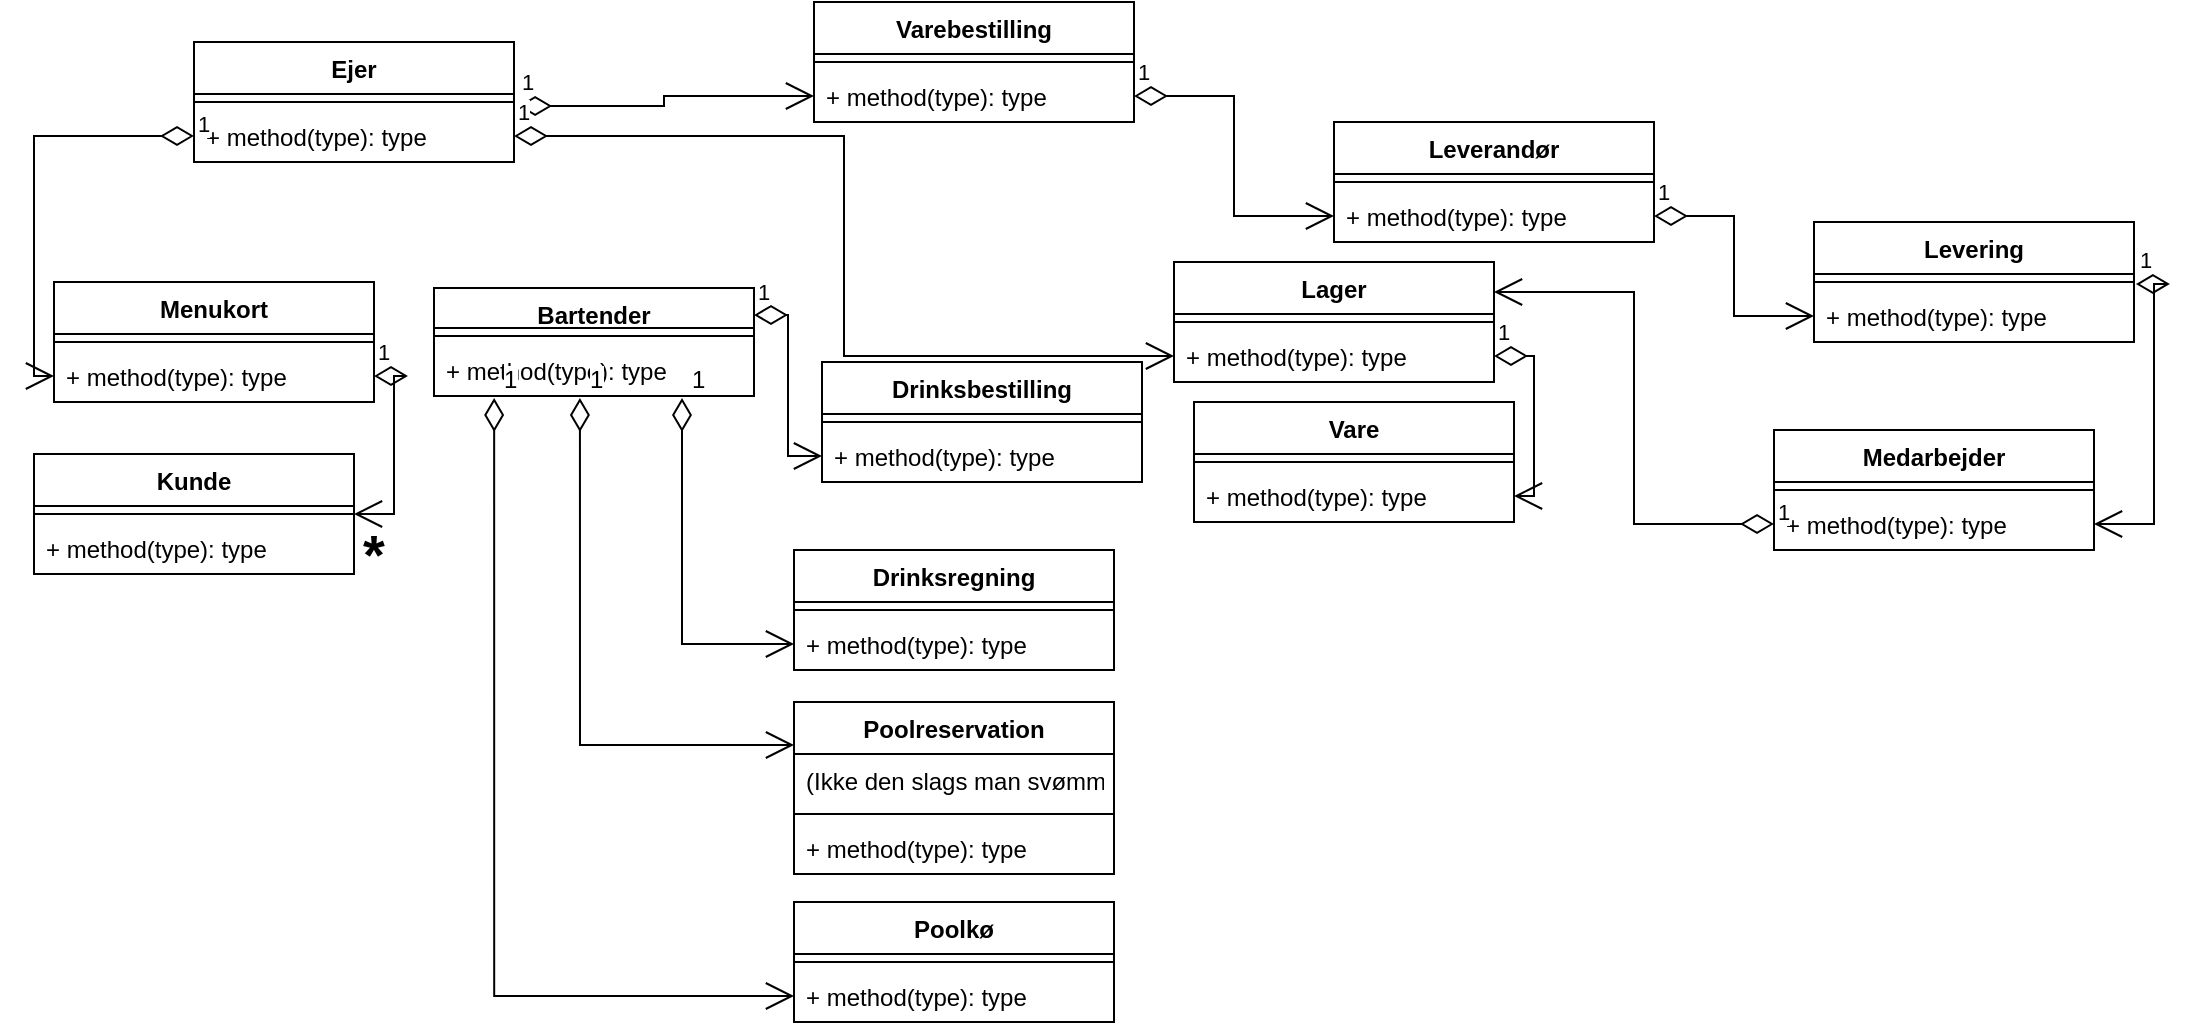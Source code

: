 <?xml version="1.0" encoding="UTF-8"?>
<mxfile version="20.8.15"><diagram name="Side-1" id="h3WEe915UQDyTFpgMDu-"><mxGraphModel dx="1434" dy="800" grid="1" gridSize="10" guides="1" tooltips="1" connect="1" arrows="1" fold="1" page="1" pageScale="1" pageWidth="827" pageHeight="1169" math="0" shadow="0"><root><mxCell id="0"/><mxCell id="1" parent="0"/><mxCell id="IHWA4BDr1afqI4slabVo-4" value="Bartender&#10;" style="swimlane;fontStyle=1;align=center;verticalAlign=top;childLayout=stackLayout;horizontal=1;startSize=20;horizontalStack=0;resizeParent=1;resizeParentMax=0;resizeLast=0;collapsible=1;marginBottom=0;" vertex="1" parent="1"><mxGeometry x="220" y="153" width="160" height="54" as="geometry"/></mxCell><mxCell id="IHWA4BDr1afqI4slabVo-5" value="" style="line;strokeWidth=1;fillColor=none;align=left;verticalAlign=middle;spacingTop=-1;spacingLeft=3;spacingRight=3;rotatable=0;labelPosition=right;points=[];portConstraint=eastwest;strokeColor=inherit;" vertex="1" parent="IHWA4BDr1afqI4slabVo-4"><mxGeometry y="20" width="160" height="8" as="geometry"/></mxCell><mxCell id="IHWA4BDr1afqI4slabVo-6" value="+ method(type): type" style="text;strokeColor=none;fillColor=none;align=left;verticalAlign=top;spacingLeft=4;spacingRight=4;overflow=hidden;rotatable=0;points=[[0,0.5],[1,0.5]];portConstraint=eastwest;" vertex="1" parent="IHWA4BDr1afqI4slabVo-4"><mxGeometry y="28" width="160" height="26" as="geometry"/></mxCell><mxCell id="IHWA4BDr1afqI4slabVo-8" value="Kunde&#10;" style="swimlane;fontStyle=1;align=center;verticalAlign=top;childLayout=stackLayout;horizontal=1;startSize=26;horizontalStack=0;resizeParent=1;resizeParentMax=0;resizeLast=0;collapsible=1;marginBottom=0;" vertex="1" parent="1"><mxGeometry x="20" y="236" width="160" height="60" as="geometry"/></mxCell><mxCell id="IHWA4BDr1afqI4slabVo-9" value="" style="line;strokeWidth=1;fillColor=none;align=left;verticalAlign=middle;spacingTop=-1;spacingLeft=3;spacingRight=3;rotatable=0;labelPosition=right;points=[];portConstraint=eastwest;strokeColor=inherit;" vertex="1" parent="IHWA4BDr1afqI4slabVo-8"><mxGeometry y="26" width="160" height="8" as="geometry"/></mxCell><mxCell id="IHWA4BDr1afqI4slabVo-10" value="+ method(type): type" style="text;strokeColor=none;fillColor=none;align=left;verticalAlign=top;spacingLeft=4;spacingRight=4;overflow=hidden;rotatable=0;points=[[0,0.5],[1,0.5]];portConstraint=eastwest;" vertex="1" parent="IHWA4BDr1afqI4slabVo-8"><mxGeometry y="34" width="160" height="26" as="geometry"/></mxCell><mxCell id="IHWA4BDr1afqI4slabVo-12" value="Lager&#10;" style="swimlane;fontStyle=1;align=center;verticalAlign=top;childLayout=stackLayout;horizontal=1;startSize=26;horizontalStack=0;resizeParent=1;resizeParentMax=0;resizeLast=0;collapsible=1;marginBottom=0;" vertex="1" parent="1"><mxGeometry x="590" y="140" width="160" height="60" as="geometry"/></mxCell><mxCell id="IHWA4BDr1afqI4slabVo-13" value="" style="line;strokeWidth=1;fillColor=none;align=left;verticalAlign=middle;spacingTop=-1;spacingLeft=3;spacingRight=3;rotatable=0;labelPosition=right;points=[];portConstraint=eastwest;strokeColor=inherit;" vertex="1" parent="IHWA4BDr1afqI4slabVo-12"><mxGeometry y="26" width="160" height="8" as="geometry"/></mxCell><mxCell id="IHWA4BDr1afqI4slabVo-14" value="+ method(type): type" style="text;strokeColor=none;fillColor=none;align=left;verticalAlign=top;spacingLeft=4;spacingRight=4;overflow=hidden;rotatable=0;points=[[0,0.5],[1,0.5]];portConstraint=eastwest;" vertex="1" parent="IHWA4BDr1afqI4slabVo-12"><mxGeometry y="34" width="160" height="26" as="geometry"/></mxCell><mxCell id="IHWA4BDr1afqI4slabVo-16" value="Vare&#10;" style="swimlane;fontStyle=1;align=center;verticalAlign=top;childLayout=stackLayout;horizontal=1;startSize=26;horizontalStack=0;resizeParent=1;resizeParentMax=0;resizeLast=0;collapsible=1;marginBottom=0;" vertex="1" parent="1"><mxGeometry x="600" y="210" width="160" height="60" as="geometry"/></mxCell><mxCell id="IHWA4BDr1afqI4slabVo-17" value="" style="line;strokeWidth=1;fillColor=none;align=left;verticalAlign=middle;spacingTop=-1;spacingLeft=3;spacingRight=3;rotatable=0;labelPosition=right;points=[];portConstraint=eastwest;strokeColor=inherit;" vertex="1" parent="IHWA4BDr1afqI4slabVo-16"><mxGeometry y="26" width="160" height="8" as="geometry"/></mxCell><mxCell id="IHWA4BDr1afqI4slabVo-18" value="+ method(type): type" style="text;strokeColor=none;fillColor=none;align=left;verticalAlign=top;spacingLeft=4;spacingRight=4;overflow=hidden;rotatable=0;points=[[0,0.5],[1,0.5]];portConstraint=eastwest;" vertex="1" parent="IHWA4BDr1afqI4slabVo-16"><mxGeometry y="34" width="160" height="26" as="geometry"/></mxCell><mxCell id="IHWA4BDr1afqI4slabVo-25" value="Poolreservation" style="swimlane;fontStyle=1;align=center;verticalAlign=top;childLayout=stackLayout;horizontal=1;startSize=26;horizontalStack=0;resizeParent=1;resizeParentMax=0;resizeLast=0;collapsible=1;marginBottom=0;" vertex="1" parent="1"><mxGeometry x="400" y="360" width="160" height="86" as="geometry"/></mxCell><mxCell id="IHWA4BDr1afqI4slabVo-26" value="(Ikke den slags man svømmer i)" style="text;strokeColor=none;fillColor=none;align=left;verticalAlign=top;spacingLeft=4;spacingRight=4;overflow=hidden;rotatable=0;points=[[0,0.5],[1,0.5]];portConstraint=eastwest;" vertex="1" parent="IHWA4BDr1afqI4slabVo-25"><mxGeometry y="26" width="160" height="26" as="geometry"/></mxCell><mxCell id="IHWA4BDr1afqI4slabVo-27" value="" style="line;strokeWidth=1;fillColor=none;align=left;verticalAlign=middle;spacingTop=-1;spacingLeft=3;spacingRight=3;rotatable=0;labelPosition=right;points=[];portConstraint=eastwest;strokeColor=inherit;" vertex="1" parent="IHWA4BDr1afqI4slabVo-25"><mxGeometry y="52" width="160" height="8" as="geometry"/></mxCell><mxCell id="IHWA4BDr1afqI4slabVo-28" value="+ method(type): type" style="text;strokeColor=none;fillColor=none;align=left;verticalAlign=top;spacingLeft=4;spacingRight=4;overflow=hidden;rotatable=0;points=[[0,0.5],[1,0.5]];portConstraint=eastwest;" vertex="1" parent="IHWA4BDr1afqI4slabVo-25"><mxGeometry y="60" width="160" height="26" as="geometry"/></mxCell><mxCell id="IHWA4BDr1afqI4slabVo-29" value="Drinksregning&#10;" style="swimlane;fontStyle=1;align=center;verticalAlign=top;childLayout=stackLayout;horizontal=1;startSize=26;horizontalStack=0;resizeParent=1;resizeParentMax=0;resizeLast=0;collapsible=1;marginBottom=0;" vertex="1" parent="1"><mxGeometry x="400" y="284" width="160" height="60" as="geometry"/></mxCell><mxCell id="IHWA4BDr1afqI4slabVo-30" value="" style="line;strokeWidth=1;fillColor=none;align=left;verticalAlign=middle;spacingTop=-1;spacingLeft=3;spacingRight=3;rotatable=0;labelPosition=right;points=[];portConstraint=eastwest;strokeColor=inherit;" vertex="1" parent="IHWA4BDr1afqI4slabVo-29"><mxGeometry y="26" width="160" height="8" as="geometry"/></mxCell><mxCell id="IHWA4BDr1afqI4slabVo-31" value="+ method(type): type" style="text;strokeColor=none;fillColor=none;align=left;verticalAlign=top;spacingLeft=4;spacingRight=4;overflow=hidden;rotatable=0;points=[[0,0.5],[1,0.5]];portConstraint=eastwest;" vertex="1" parent="IHWA4BDr1afqI4slabVo-29"><mxGeometry y="34" width="160" height="26" as="geometry"/></mxCell><mxCell id="IHWA4BDr1afqI4slabVo-33" value="Ejer&#10;" style="swimlane;fontStyle=1;align=center;verticalAlign=top;childLayout=stackLayout;horizontal=1;startSize=26;horizontalStack=0;resizeParent=1;resizeParentMax=0;resizeLast=0;collapsible=1;marginBottom=0;" vertex="1" parent="1"><mxGeometry x="100" y="30" width="160" height="60" as="geometry"/></mxCell><mxCell id="IHWA4BDr1afqI4slabVo-34" value="" style="line;strokeWidth=1;fillColor=none;align=left;verticalAlign=middle;spacingTop=-1;spacingLeft=3;spacingRight=3;rotatable=0;labelPosition=right;points=[];portConstraint=eastwest;strokeColor=inherit;" vertex="1" parent="IHWA4BDr1afqI4slabVo-33"><mxGeometry y="26" width="160" height="8" as="geometry"/></mxCell><mxCell id="IHWA4BDr1afqI4slabVo-35" value="+ method(type): type" style="text;strokeColor=none;fillColor=none;align=left;verticalAlign=top;spacingLeft=4;spacingRight=4;overflow=hidden;rotatable=0;points=[[0,0.5],[1,0.5]];portConstraint=eastwest;" vertex="1" parent="IHWA4BDr1afqI4slabVo-33"><mxGeometry y="34" width="160" height="26" as="geometry"/></mxCell><mxCell id="IHWA4BDr1afqI4slabVo-37" value="Varebestilling" style="swimlane;fontStyle=1;align=center;verticalAlign=top;childLayout=stackLayout;horizontal=1;startSize=26;horizontalStack=0;resizeParent=1;resizeParentMax=0;resizeLast=0;collapsible=1;marginBottom=0;" vertex="1" parent="1"><mxGeometry x="410" y="10" width="160" height="60" as="geometry"/></mxCell><mxCell id="IHWA4BDr1afqI4slabVo-38" value="" style="line;strokeWidth=1;fillColor=none;align=left;verticalAlign=middle;spacingTop=-1;spacingLeft=3;spacingRight=3;rotatable=0;labelPosition=right;points=[];portConstraint=eastwest;strokeColor=inherit;" vertex="1" parent="IHWA4BDr1afqI4slabVo-37"><mxGeometry y="26" width="160" height="8" as="geometry"/></mxCell><mxCell id="IHWA4BDr1afqI4slabVo-39" value="+ method(type): type" style="text;strokeColor=none;fillColor=none;align=left;verticalAlign=top;spacingLeft=4;spacingRight=4;overflow=hidden;rotatable=0;points=[[0,0.5],[1,0.5]];portConstraint=eastwest;" vertex="1" parent="IHWA4BDr1afqI4slabVo-37"><mxGeometry y="34" width="160" height="26" as="geometry"/></mxCell><mxCell id="IHWA4BDr1afqI4slabVo-44" value="Menukort" style="swimlane;fontStyle=1;align=center;verticalAlign=top;childLayout=stackLayout;horizontal=1;startSize=26;horizontalStack=0;resizeParent=1;resizeParentMax=0;resizeLast=0;collapsible=1;marginBottom=0;" vertex="1" parent="1"><mxGeometry x="30" y="150" width="160" height="60" as="geometry"/></mxCell><mxCell id="IHWA4BDr1afqI4slabVo-45" value="" style="line;strokeWidth=1;fillColor=none;align=left;verticalAlign=middle;spacingTop=-1;spacingLeft=3;spacingRight=3;rotatable=0;labelPosition=right;points=[];portConstraint=eastwest;strokeColor=inherit;" vertex="1" parent="IHWA4BDr1afqI4slabVo-44"><mxGeometry y="26" width="160" height="8" as="geometry"/></mxCell><mxCell id="IHWA4BDr1afqI4slabVo-46" value="+ method(type): type" style="text;strokeColor=none;fillColor=none;align=left;verticalAlign=top;spacingLeft=4;spacingRight=4;overflow=hidden;rotatable=0;points=[[0,0.5],[1,0.5]];portConstraint=eastwest;" vertex="1" parent="IHWA4BDr1afqI4slabVo-44"><mxGeometry y="34" width="160" height="26" as="geometry"/></mxCell><mxCell id="IHWA4BDr1afqI4slabVo-59" value="1" style="endArrow=open;html=1;endSize=12;startArrow=diamondThin;startSize=14;startFill=0;edgeStyle=orthogonalEdgeStyle;align=left;verticalAlign=bottom;rounded=0;exitX=1;exitY=0.5;exitDx=0;exitDy=0;entryX=1;entryY=0.5;entryDx=0;entryDy=0;" edge="1" parent="1" source="IHWA4BDr1afqI4slabVo-46" target="IHWA4BDr1afqI4slabVo-8"><mxGeometry x="-1" y="3" relative="1" as="geometry"><mxPoint x="330" y="410" as="sourcePoint"/><mxPoint x="490" y="410" as="targetPoint"/><Array as="points"><mxPoint x="200" y="197"/><mxPoint x="200" y="266"/></Array></mxGeometry></mxCell><mxCell id="IHWA4BDr1afqI4slabVo-68" value="Leverandør&#10;" style="swimlane;fontStyle=1;align=center;verticalAlign=top;childLayout=stackLayout;horizontal=1;startSize=26;horizontalStack=0;resizeParent=1;resizeParentMax=0;resizeLast=0;collapsible=1;marginBottom=0;" vertex="1" parent="1"><mxGeometry x="670" y="70" width="160" height="60" as="geometry"/></mxCell><mxCell id="IHWA4BDr1afqI4slabVo-70" value="" style="line;strokeWidth=1;fillColor=none;align=left;verticalAlign=middle;spacingTop=-1;spacingLeft=3;spacingRight=3;rotatable=0;labelPosition=right;points=[];portConstraint=eastwest;strokeColor=inherit;" vertex="1" parent="IHWA4BDr1afqI4slabVo-68"><mxGeometry y="26" width="160" height="8" as="geometry"/></mxCell><mxCell id="IHWA4BDr1afqI4slabVo-71" value="+ method(type): type" style="text;strokeColor=none;fillColor=none;align=left;verticalAlign=top;spacingLeft=4;spacingRight=4;overflow=hidden;rotatable=0;points=[[0,0.5],[1,0.5]];portConstraint=eastwest;" vertex="1" parent="IHWA4BDr1afqI4slabVo-68"><mxGeometry y="34" width="160" height="26" as="geometry"/></mxCell><mxCell id="IHWA4BDr1afqI4slabVo-73" value="Levering&#10;" style="swimlane;fontStyle=1;align=center;verticalAlign=top;childLayout=stackLayout;horizontal=1;startSize=26;horizontalStack=0;resizeParent=1;resizeParentMax=0;resizeLast=0;collapsible=1;marginBottom=0;" vertex="1" parent="1"><mxGeometry x="910" y="120" width="160" height="60" as="geometry"/></mxCell><mxCell id="IHWA4BDr1afqI4slabVo-75" value="" style="line;strokeWidth=1;fillColor=none;align=left;verticalAlign=middle;spacingTop=-1;spacingLeft=3;spacingRight=3;rotatable=0;labelPosition=right;points=[];portConstraint=eastwest;strokeColor=inherit;" vertex="1" parent="IHWA4BDr1afqI4slabVo-73"><mxGeometry y="26" width="160" height="8" as="geometry"/></mxCell><mxCell id="IHWA4BDr1afqI4slabVo-76" value="+ method(type): type" style="text;strokeColor=none;fillColor=none;align=left;verticalAlign=top;spacingLeft=4;spacingRight=4;overflow=hidden;rotatable=0;points=[[0,0.5],[1,0.5]];portConstraint=eastwest;" vertex="1" parent="IHWA4BDr1afqI4slabVo-73"><mxGeometry y="34" width="160" height="26" as="geometry"/></mxCell><mxCell id="IHWA4BDr1afqI4slabVo-78" value="Medarbejder" style="swimlane;fontStyle=1;align=center;verticalAlign=top;childLayout=stackLayout;horizontal=1;startSize=26;horizontalStack=0;resizeParent=1;resizeParentMax=0;resizeLast=0;collapsible=1;marginBottom=0;" vertex="1" parent="1"><mxGeometry x="890" y="224" width="160" height="60" as="geometry"/></mxCell><mxCell id="IHWA4BDr1afqI4slabVo-80" value="" style="line;strokeWidth=1;fillColor=none;align=left;verticalAlign=middle;spacingTop=-1;spacingLeft=3;spacingRight=3;rotatable=0;labelPosition=right;points=[];portConstraint=eastwest;strokeColor=inherit;" vertex="1" parent="IHWA4BDr1afqI4slabVo-78"><mxGeometry y="26" width="160" height="8" as="geometry"/></mxCell><mxCell id="IHWA4BDr1afqI4slabVo-81" value="+ method(type): type" style="text;strokeColor=none;fillColor=none;align=left;verticalAlign=top;spacingLeft=4;spacingRight=4;overflow=hidden;rotatable=0;points=[[0,0.5],[1,0.5]];portConstraint=eastwest;" vertex="1" parent="IHWA4BDr1afqI4slabVo-78"><mxGeometry y="34" width="160" height="26" as="geometry"/></mxCell><mxCell id="IHWA4BDr1afqI4slabVo-85" value="1" style="endArrow=open;html=1;endSize=12;startArrow=diamondThin;startSize=14;startFill=0;edgeStyle=orthogonalEdgeStyle;align=left;verticalAlign=bottom;rounded=0;exitX=1.013;exitY=-0.077;exitDx=0;exitDy=0;exitPerimeter=0;entryX=0;entryY=0.5;entryDx=0;entryDy=0;" edge="1" parent="1" source="IHWA4BDr1afqI4slabVo-35" target="IHWA4BDr1afqI4slabVo-39"><mxGeometry x="-1" y="3" relative="1" as="geometry"><mxPoint x="350" y="410" as="sourcePoint"/><mxPoint x="510" y="410" as="targetPoint"/></mxGeometry></mxCell><mxCell id="IHWA4BDr1afqI4slabVo-86" value="1" style="endArrow=open;html=1;endSize=12;startArrow=diamondThin;startSize=14;startFill=0;edgeStyle=orthogonalEdgeStyle;align=left;verticalAlign=bottom;rounded=0;exitX=1.006;exitY=-0.115;exitDx=0;exitDy=0;exitPerimeter=0;entryX=1;entryY=0.5;entryDx=0;entryDy=0;" edge="1" parent="1" source="IHWA4BDr1afqI4slabVo-76" target="IHWA4BDr1afqI4slabVo-81"><mxGeometry x="-1" y="3" relative="1" as="geometry"><mxPoint x="350" y="410" as="sourcePoint"/><mxPoint x="510" y="410" as="targetPoint"/></mxGeometry></mxCell><mxCell id="IHWA4BDr1afqI4slabVo-89" value="1" style="endArrow=open;html=1;endSize=12;startArrow=diamondThin;startSize=14;startFill=0;edgeStyle=orthogonalEdgeStyle;align=left;verticalAlign=bottom;rounded=0;exitX=1;exitY=0.5;exitDx=0;exitDy=0;entryX=1;entryY=0.5;entryDx=0;entryDy=0;" edge="1" parent="1" source="IHWA4BDr1afqI4slabVo-14" target="IHWA4BDr1afqI4slabVo-18"><mxGeometry x="-1" y="3" relative="1" as="geometry"><mxPoint x="350" y="410" as="sourcePoint"/><mxPoint x="510" y="410" as="targetPoint"/></mxGeometry></mxCell><mxCell id="IHWA4BDr1afqI4slabVo-90" value="1" style="endArrow=open;html=1;endSize=12;startArrow=diamondThin;startSize=14;startFill=0;edgeStyle=orthogonalEdgeStyle;align=left;verticalAlign=bottom;rounded=0;exitX=0;exitY=0.5;exitDx=0;exitDy=0;entryX=0;entryY=0.5;entryDx=0;entryDy=0;" edge="1" parent="1" source="IHWA4BDr1afqI4slabVo-35" target="IHWA4BDr1afqI4slabVo-46"><mxGeometry x="-1" y="3" relative="1" as="geometry"><mxPoint x="350" y="410" as="sourcePoint"/><mxPoint x="510" y="410" as="targetPoint"/></mxGeometry></mxCell><mxCell id="IHWA4BDr1afqI4slabVo-91" value="1" style="endArrow=open;html=1;endSize=12;startArrow=diamondThin;startSize=14;startFill=0;edgeStyle=orthogonalEdgeStyle;align=left;verticalAlign=bottom;rounded=0;exitX=1;exitY=0.5;exitDx=0;exitDy=0;entryX=0;entryY=0.5;entryDx=0;entryDy=0;" edge="1" parent="1" source="IHWA4BDr1afqI4slabVo-39" target="IHWA4BDr1afqI4slabVo-71"><mxGeometry x="-1" y="3" relative="1" as="geometry"><mxPoint x="350" y="410" as="sourcePoint"/><mxPoint x="510" y="410" as="targetPoint"/></mxGeometry></mxCell><mxCell id="IHWA4BDr1afqI4slabVo-92" value="1" style="endArrow=open;html=1;endSize=12;startArrow=diamondThin;startSize=14;startFill=0;edgeStyle=orthogonalEdgeStyle;align=left;verticalAlign=bottom;rounded=0;exitX=1;exitY=0.5;exitDx=0;exitDy=0;entryX=0;entryY=0.5;entryDx=0;entryDy=0;" edge="1" parent="1" source="IHWA4BDr1afqI4slabVo-71" target="IHWA4BDr1afqI4slabVo-76"><mxGeometry x="-1" y="3" relative="1" as="geometry"><mxPoint x="350" y="410" as="sourcePoint"/><mxPoint x="510" y="410" as="targetPoint"/></mxGeometry></mxCell><mxCell id="IHWA4BDr1afqI4slabVo-93" value="1" style="endArrow=open;html=1;endSize=12;startArrow=diamondThin;startSize=14;startFill=0;edgeStyle=orthogonalEdgeStyle;align=left;verticalAlign=bottom;rounded=0;entryX=0;entryY=0.5;entryDx=0;entryDy=0;" edge="1" parent="1" source="IHWA4BDr1afqI4slabVo-35" target="IHWA4BDr1afqI4slabVo-14"><mxGeometry x="-1" y="3" relative="1" as="geometry"><mxPoint x="350" y="410" as="sourcePoint"/><mxPoint x="510" y="410" as="targetPoint"/></mxGeometry></mxCell><mxCell id="IHWA4BDr1afqI4slabVo-95" value="1" style="endArrow=open;html=1;endSize=12;startArrow=diamondThin;startSize=14;startFill=0;edgeStyle=orthogonalEdgeStyle;align=left;verticalAlign=bottom;rounded=0;exitX=0;exitY=0.5;exitDx=0;exitDy=0;entryX=1;entryY=0.25;entryDx=0;entryDy=0;" edge="1" parent="1" source="IHWA4BDr1afqI4slabVo-81" target="IHWA4BDr1afqI4slabVo-12"><mxGeometry x="-1" y="3" relative="1" as="geometry"><mxPoint x="350" y="410" as="sourcePoint"/><mxPoint x="510" y="410" as="targetPoint"/></mxGeometry></mxCell><mxCell id="IHWA4BDr1afqI4slabVo-96" value="Drinksbestilling" style="swimlane;fontStyle=1;align=center;verticalAlign=top;childLayout=stackLayout;horizontal=1;startSize=26;horizontalStack=0;resizeParent=1;resizeParentMax=0;resizeLast=0;collapsible=1;marginBottom=0;" vertex="1" parent="1"><mxGeometry x="414" y="190" width="160" height="60" as="geometry"/></mxCell><mxCell id="IHWA4BDr1afqI4slabVo-98" value="" style="line;strokeWidth=1;fillColor=none;align=left;verticalAlign=middle;spacingTop=-1;spacingLeft=3;spacingRight=3;rotatable=0;labelPosition=right;points=[];portConstraint=eastwest;strokeColor=inherit;" vertex="1" parent="IHWA4BDr1afqI4slabVo-96"><mxGeometry y="26" width="160" height="8" as="geometry"/></mxCell><mxCell id="IHWA4BDr1afqI4slabVo-99" value="+ method(type): type" style="text;strokeColor=none;fillColor=none;align=left;verticalAlign=top;spacingLeft=4;spacingRight=4;overflow=hidden;rotatable=0;points=[[0,0.5],[1,0.5]];portConstraint=eastwest;" vertex="1" parent="IHWA4BDr1afqI4slabVo-96"><mxGeometry y="34" width="160" height="26" as="geometry"/></mxCell><mxCell id="IHWA4BDr1afqI4slabVo-104" value="1" style="endArrow=open;html=1;endSize=12;startArrow=diamondThin;startSize=14;startFill=0;edgeStyle=orthogonalEdgeStyle;align=left;verticalAlign=bottom;rounded=0;exitX=1;exitY=0.25;exitDx=0;exitDy=0;entryX=0;entryY=0.5;entryDx=0;entryDy=0;" edge="1" parent="1" source="IHWA4BDr1afqI4slabVo-4" target="IHWA4BDr1afqI4slabVo-99"><mxGeometry x="-1" y="3" relative="1" as="geometry"><mxPoint x="350" y="410" as="sourcePoint"/><mxPoint x="510" y="410" as="targetPoint"/></mxGeometry></mxCell><mxCell id="IHWA4BDr1afqI4slabVo-105" value="*" style="text;align=center;fontStyle=1;verticalAlign=middle;spacingLeft=3;spacingRight=3;strokeColor=none;rotatable=0;points=[[0,0.5],[1,0.5]];portConstraint=eastwest;fontSize=28;" vertex="1" parent="1"><mxGeometry x="150" y="270" width="80" height="26" as="geometry"/></mxCell><mxCell id="IHWA4BDr1afqI4slabVo-118" value="1" style="endArrow=open;html=1;endSize=12;startArrow=diamondThin;startSize=14;startFill=0;edgeStyle=orthogonalEdgeStyle;align=left;verticalAlign=bottom;rounded=0;fontSize=12;exitX=0.775;exitY=1.038;exitDx=0;exitDy=0;exitPerimeter=0;entryX=0;entryY=0.5;entryDx=0;entryDy=0;" edge="1" parent="1" source="IHWA4BDr1afqI4slabVo-6" target="IHWA4BDr1afqI4slabVo-31"><mxGeometry x="-1" y="3" relative="1" as="geometry"><mxPoint x="350" y="410" as="sourcePoint"/><mxPoint x="510" y="410" as="targetPoint"/></mxGeometry></mxCell><mxCell id="IHWA4BDr1afqI4slabVo-119" value="1" style="endArrow=open;html=1;endSize=12;startArrow=diamondThin;startSize=14;startFill=0;edgeStyle=orthogonalEdgeStyle;align=left;verticalAlign=bottom;rounded=0;fontSize=12;exitX=0.456;exitY=1.038;exitDx=0;exitDy=0;exitPerimeter=0;entryX=0;entryY=0.25;entryDx=0;entryDy=0;" edge="1" parent="1" source="IHWA4BDr1afqI4slabVo-6" target="IHWA4BDr1afqI4slabVo-25"><mxGeometry x="-1" y="3" relative="1" as="geometry"><mxPoint x="350" y="410" as="sourcePoint"/><mxPoint x="510" y="410" as="targetPoint"/></mxGeometry></mxCell><mxCell id="IHWA4BDr1afqI4slabVo-120" value="Poolkø" style="swimlane;fontStyle=1;align=center;verticalAlign=top;childLayout=stackLayout;horizontal=1;startSize=26;horizontalStack=0;resizeParent=1;resizeParentMax=0;resizeLast=0;collapsible=1;marginBottom=0;fontSize=12;" vertex="1" parent="1"><mxGeometry x="400" y="460" width="160" height="60" as="geometry"/></mxCell><mxCell id="IHWA4BDr1afqI4slabVo-122" value="" style="line;strokeWidth=1;fillColor=none;align=left;verticalAlign=middle;spacingTop=-1;spacingLeft=3;spacingRight=3;rotatable=0;labelPosition=right;points=[];portConstraint=eastwest;strokeColor=inherit;fontSize=12;" vertex="1" parent="IHWA4BDr1afqI4slabVo-120"><mxGeometry y="26" width="160" height="8" as="geometry"/></mxCell><mxCell id="IHWA4BDr1afqI4slabVo-123" value="+ method(type): type" style="text;strokeColor=none;fillColor=none;align=left;verticalAlign=top;spacingLeft=4;spacingRight=4;overflow=hidden;rotatable=0;points=[[0,0.5],[1,0.5]];portConstraint=eastwest;fontSize=12;" vertex="1" parent="IHWA4BDr1afqI4slabVo-120"><mxGeometry y="34" width="160" height="26" as="geometry"/></mxCell><mxCell id="IHWA4BDr1afqI4slabVo-124" value="1" style="endArrow=open;html=1;endSize=12;startArrow=diamondThin;startSize=14;startFill=0;edgeStyle=orthogonalEdgeStyle;align=left;verticalAlign=bottom;rounded=0;fontSize=12;exitX=0.188;exitY=1.038;exitDx=0;exitDy=0;exitPerimeter=0;entryX=0;entryY=0.5;entryDx=0;entryDy=0;" edge="1" parent="1" source="IHWA4BDr1afqI4slabVo-6" target="IHWA4BDr1afqI4slabVo-123"><mxGeometry x="-1" y="3" relative="1" as="geometry"><mxPoint x="350" y="410" as="sourcePoint"/><mxPoint x="510" y="410" as="targetPoint"/></mxGeometry></mxCell></root></mxGraphModel></diagram></mxfile>

